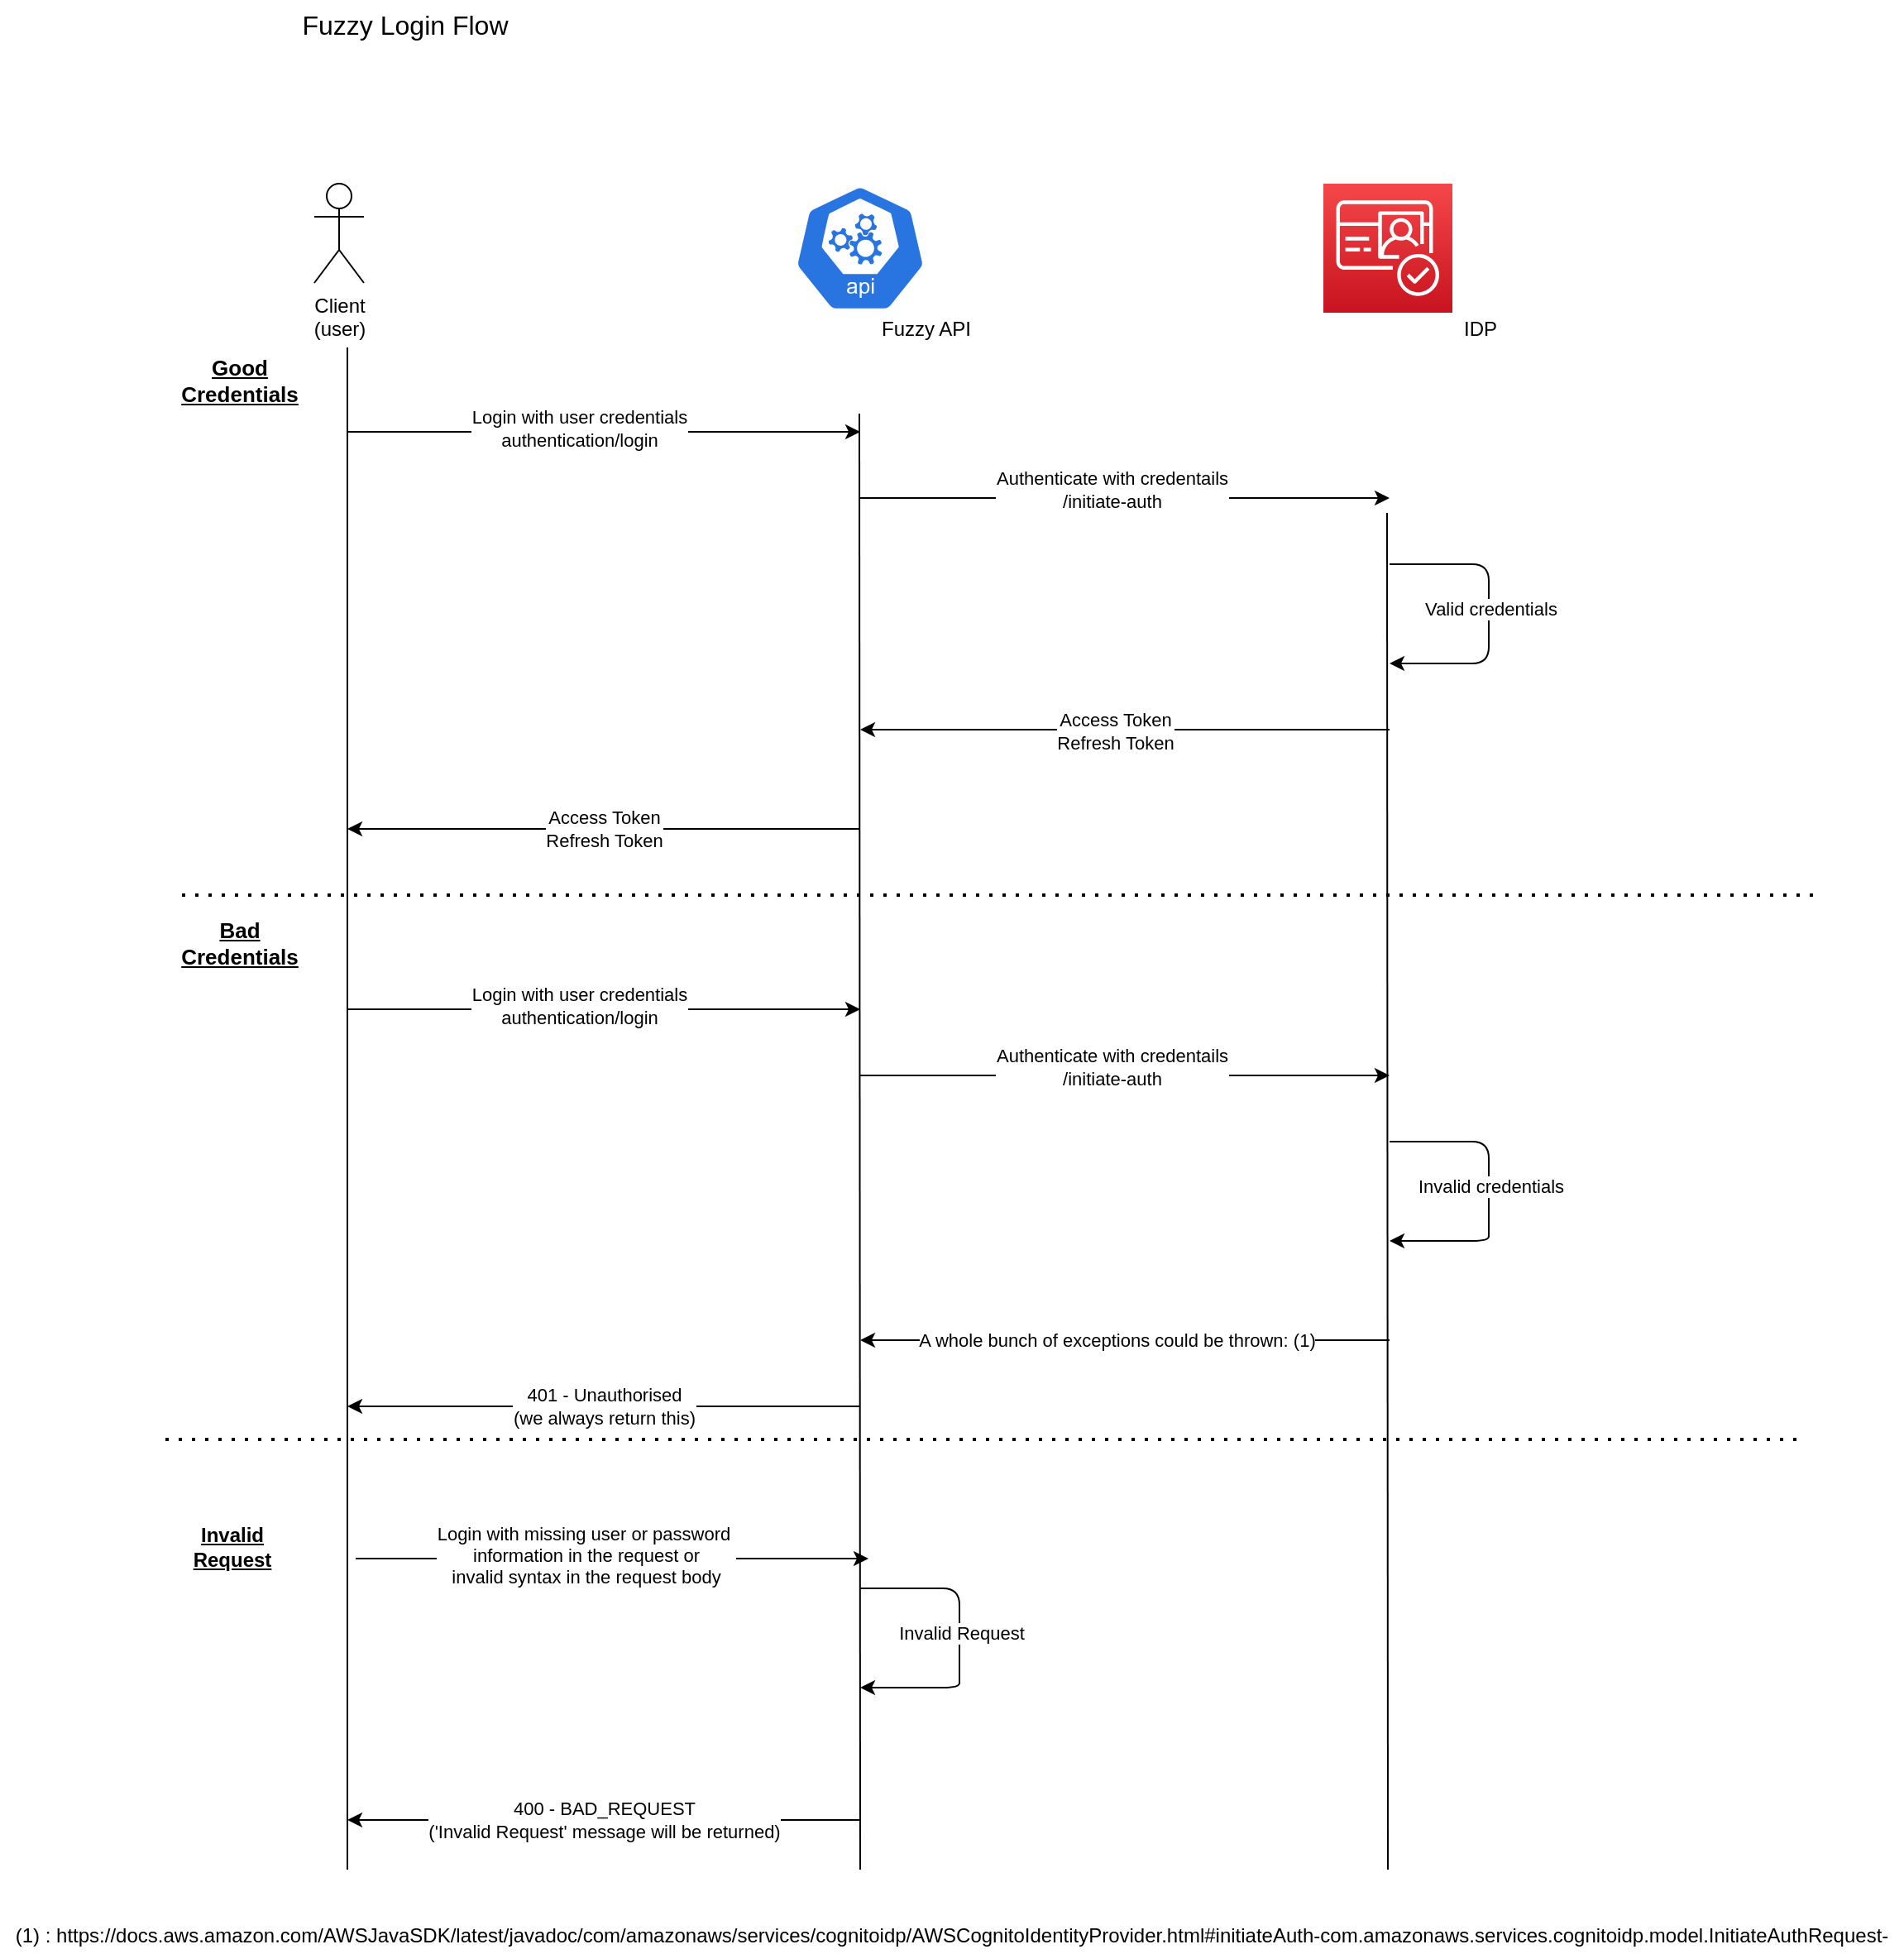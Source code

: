 <mxfile version="14.8.2" type="device"><diagram id="2tnP0NdghOe0ClLwEBxB" name="Page-1"><mxGraphModel dx="1949" dy="527" grid="1" gridSize="10" guides="1" tooltips="1" connect="1" arrows="1" fold="1" page="1" pageScale="1" pageWidth="850" pageHeight="1100" math="0" shadow="0"><root><mxCell id="0"/><mxCell id="1" parent="0"/><mxCell id="01qlZjNpSnHkbYbegThK-1" value="" style="points=[[0,0,0],[0.25,0,0],[0.5,0,0],[0.75,0,0],[1,0,0],[0,1,0],[0.25,1,0],[0.5,1,0],[0.75,1,0],[1,1,0],[0,0.25,0],[0,0.5,0],[0,0.75,0],[1,0.25,0],[1,0.5,0],[1,0.75,0]];outlineConnect=0;fontColor=#232F3E;gradientColor=#F54749;gradientDirection=north;fillColor=#C7131F;strokeColor=#ffffff;dashed=0;verticalLabelPosition=bottom;verticalAlign=top;align=center;html=1;fontSize=12;fontStyle=0;aspect=fixed;shape=mxgraph.aws4.resourceIcon;resIcon=mxgraph.aws4.cognito;" parent="1" vertex="1"><mxGeometry x="700" y="141" width="78" height="78" as="geometry"/></mxCell><mxCell id="01qlZjNpSnHkbYbegThK-2" value="" style="html=1;dashed=0;whitespace=wrap;fillColor=#2875E2;strokeColor=#ffffff;points=[[0.005,0.63,0],[0.1,0.2,0],[0.9,0.2,0],[0.5,0,0],[0.995,0.63,0],[0.72,0.99,0],[0.5,1,0],[0.28,0.99,0]];shape=mxgraph.kubernetes.icon;prIcon=api" parent="1" vertex="1"><mxGeometry x="380" y="130" width="80" height="100" as="geometry"/></mxCell><mxCell id="01qlZjNpSnHkbYbegThK-3" value="" style="endArrow=classic;html=1;" parent="1" edge="1"><mxGeometry width="50" height="50" relative="1" as="geometry"><mxPoint x="110" y="291" as="sourcePoint"/><mxPoint x="420" y="291" as="targetPoint"/></mxGeometry></mxCell><mxCell id="01qlZjNpSnHkbYbegThK-4" value="Login with user credentials&lt;br&gt;authentication/login" style="edgeLabel;html=1;align=center;verticalAlign=middle;resizable=0;points=[];" parent="01qlZjNpSnHkbYbegThK-3" vertex="1" connectable="0"><mxGeometry x="-0.006" y="2" relative="1" as="geometry"><mxPoint x="-14" as="offset"/></mxGeometry></mxCell><mxCell id="01qlZjNpSnHkbYbegThK-5" value="" style="endArrow=classic;html=1;" parent="1" edge="1"><mxGeometry width="50" height="50" relative="1" as="geometry"><mxPoint x="420" y="331" as="sourcePoint"/><mxPoint x="740" y="331" as="targetPoint"/></mxGeometry></mxCell><mxCell id="01qlZjNpSnHkbYbegThK-6" value="Authenticate with credentails&lt;br&gt;/initiate-auth" style="edgeLabel;html=1;align=center;verticalAlign=middle;resizable=0;points=[];" parent="01qlZjNpSnHkbYbegThK-5" vertex="1" connectable="0"><mxGeometry x="-0.05" y="5" relative="1" as="geometry"><mxPoint as="offset"/></mxGeometry></mxCell><mxCell id="01qlZjNpSnHkbYbegThK-7" value="" style="endArrow=classic;html=1;" parent="1" edge="1"><mxGeometry width="50" height="50" relative="1" as="geometry"><mxPoint x="740" y="371" as="sourcePoint"/><mxPoint x="740" y="431" as="targetPoint"/><Array as="points"><mxPoint x="800" y="371"/><mxPoint x="800" y="431"/></Array></mxGeometry></mxCell><mxCell id="01qlZjNpSnHkbYbegThK-8" value="Valid credentials" style="edgeLabel;html=1;align=center;verticalAlign=middle;resizable=0;points=[];" parent="01qlZjNpSnHkbYbegThK-7" vertex="1" connectable="0"><mxGeometry x="-0.033" y="1" relative="1" as="geometry"><mxPoint as="offset"/></mxGeometry></mxCell><mxCell id="01qlZjNpSnHkbYbegThK-9" value="" style="endArrow=classic;html=1;" parent="1" edge="1"><mxGeometry width="50" height="50" relative="1" as="geometry"><mxPoint x="740" y="840" as="sourcePoint"/><mxPoint x="420" y="840" as="targetPoint"/></mxGeometry></mxCell><mxCell id="01qlZjNpSnHkbYbegThK-10" value="A whole bunch of exceptions could be thrown: (1)" style="edgeLabel;html=1;align=center;verticalAlign=middle;resizable=0;points=[];" parent="01qlZjNpSnHkbYbegThK-9" vertex="1" connectable="0"><mxGeometry x="0.031" relative="1" as="geometry"><mxPoint as="offset"/></mxGeometry></mxCell><mxCell id="01qlZjNpSnHkbYbegThK-11" value="&lt;div&gt;401 - Unauthorised&lt;/div&gt;&lt;div&gt;(we always return this)&lt;/div&gt;" style="endArrow=classic;html=1;" parent="1" edge="1"><mxGeometry width="50" height="50" relative="1" as="geometry"><mxPoint x="420" y="880" as="sourcePoint"/><mxPoint x="110" y="880" as="targetPoint"/><Array as="points"/></mxGeometry></mxCell><mxCell id="01qlZjNpSnHkbYbegThK-12" value="" style="endArrow=classic;html=1;" parent="1" edge="1"><mxGeometry width="50" height="50" relative="1" as="geometry"><mxPoint x="740" y="471" as="sourcePoint"/><mxPoint x="420" y="471" as="targetPoint"/></mxGeometry></mxCell><mxCell id="01qlZjNpSnHkbYbegThK-13" value="Access Token&lt;br&gt;Refresh Token" style="edgeLabel;html=1;align=center;verticalAlign=middle;resizable=0;points=[];" parent="01qlZjNpSnHkbYbegThK-12" vertex="1" connectable="0"><mxGeometry x="0.037" y="1" relative="1" as="geometry"><mxPoint as="offset"/></mxGeometry></mxCell><mxCell id="01qlZjNpSnHkbYbegThK-14" value="Access Token&lt;br&gt;Refresh Token" style="endArrow=classic;html=1;" parent="1" edge="1"><mxGeometry width="50" height="50" relative="1" as="geometry"><mxPoint x="420" y="531" as="sourcePoint"/><mxPoint x="110" y="531" as="targetPoint"/><Array as="points"/></mxGeometry></mxCell><mxCell id="01qlZjNpSnHkbYbegThK-15" value="" style="endArrow=none;dashed=1;html=1;dashPattern=1 3;strokeWidth=2;" parent="1" edge="1"><mxGeometry width="50" height="50" relative="1" as="geometry"><mxPoint x="10" y="571" as="sourcePoint"/><mxPoint x="1000" y="571" as="targetPoint"/></mxGeometry></mxCell><mxCell id="01qlZjNpSnHkbYbegThK-18" value="(1) :&amp;nbsp;https://docs.aws.amazon.com/AWSJavaSDK/latest/javadoc/com/amazonaws/services/cognitoidp/AWSCognitoIdentityProvider.html#initiateAuth-com.amazonaws.services.cognitoidp.model.InitiateAuthRequest-" style="text;html=1;align=center;verticalAlign=middle;resizable=0;points=[];autosize=1;strokeColor=none;" parent="1" vertex="1"><mxGeometry x="-100" y="1190" width="1150" height="20" as="geometry"/></mxCell><mxCell id="01qlZjNpSnHkbYbegThK-19" value="Client&lt;br&gt;(user)" style="shape=umlActor;verticalLabelPosition=bottom;verticalAlign=top;html=1;outlineConnect=0;" parent="1" vertex="1"><mxGeometry x="90" y="141" width="30" height="60" as="geometry"/></mxCell><mxCell id="01qlZjNpSnHkbYbegThK-20" value="Fuzzy API" style="text;html=1;strokeColor=none;fillColor=none;align=center;verticalAlign=middle;whiteSpace=wrap;rounded=0;" parent="1" vertex="1"><mxGeometry x="425" y="219" width="70" height="20" as="geometry"/></mxCell><mxCell id="01qlZjNpSnHkbYbegThK-21" value="IDP" style="text;html=1;strokeColor=none;fillColor=none;align=center;verticalAlign=middle;whiteSpace=wrap;rounded=0;" parent="1" vertex="1"><mxGeometry x="760" y="219" width="70" height="20" as="geometry"/></mxCell><mxCell id="01qlZjNpSnHkbYbegThK-22" value="" style="endArrow=none;html=1;" parent="1" edge="1"><mxGeometry width="50" height="50" relative="1" as="geometry"><mxPoint x="110" y="1160" as="sourcePoint"/><mxPoint x="110" y="240" as="targetPoint"/></mxGeometry></mxCell><mxCell id="01qlZjNpSnHkbYbegThK-23" value="" style="endArrow=none;html=1;" parent="1" edge="1"><mxGeometry width="50" height="50" relative="1" as="geometry"><mxPoint x="420" y="1160" as="sourcePoint"/><mxPoint x="419.5" y="280" as="targetPoint"/></mxGeometry></mxCell><mxCell id="01qlZjNpSnHkbYbegThK-24" value="" style="endArrow=none;html=1;" parent="1" edge="1"><mxGeometry width="50" height="50" relative="1" as="geometry"><mxPoint x="739" y="1160" as="sourcePoint"/><mxPoint x="738.5" y="340" as="targetPoint"/></mxGeometry></mxCell><mxCell id="01qlZjNpSnHkbYbegThK-25" value="&lt;b style=&quot;font-size: 13px&quot;&gt;&lt;u&gt;Good Credentials&lt;/u&gt;&lt;/b&gt;" style="text;html=1;strokeColor=none;fillColor=none;align=center;verticalAlign=middle;whiteSpace=wrap;rounded=0;" parent="1" vertex="1"><mxGeometry x="10" y="250" width="70" height="20" as="geometry"/></mxCell><mxCell id="01qlZjNpSnHkbYbegThK-26" value="&lt;font style=&quot;font-size: 13px&quot;&gt;&lt;b&gt;&lt;u&gt;Bad&lt;br&gt;Credentials&lt;br&gt;&lt;/u&gt;&lt;/b&gt;&lt;/font&gt;" style="text;html=1;strokeColor=none;fillColor=none;align=center;verticalAlign=middle;whiteSpace=wrap;rounded=0;" parent="1" vertex="1"><mxGeometry x="10" y="590" width="70" height="20" as="geometry"/></mxCell><mxCell id="01qlZjNpSnHkbYbegThK-28" value="&lt;font style=&quot;font-size: 16px&quot;&gt;Fuzzy Login Flow&lt;/font&gt;" style="text;html=1;strokeColor=none;fillColor=none;align=center;verticalAlign=middle;whiteSpace=wrap;rounded=0;" parent="1" vertex="1"><mxGeometry x="70" y="30" width="150" height="30" as="geometry"/></mxCell><mxCell id="01qlZjNpSnHkbYbegThK-29" value="" style="endArrow=classic;html=1;" parent="1" edge="1"><mxGeometry width="50" height="50" relative="1" as="geometry"><mxPoint x="110" y="640" as="sourcePoint"/><mxPoint x="420" y="640" as="targetPoint"/></mxGeometry></mxCell><mxCell id="01qlZjNpSnHkbYbegThK-30" value="Login with user credentials&lt;br&gt;authentication/login" style="edgeLabel;html=1;align=center;verticalAlign=middle;resizable=0;points=[];" parent="01qlZjNpSnHkbYbegThK-29" vertex="1" connectable="0"><mxGeometry x="-0.006" y="2" relative="1" as="geometry"><mxPoint x="-14" as="offset"/></mxGeometry></mxCell><mxCell id="01qlZjNpSnHkbYbegThK-31" value="" style="endArrow=classic;html=1;" parent="1" edge="1"><mxGeometry width="50" height="50" relative="1" as="geometry"><mxPoint x="420" y="680" as="sourcePoint"/><mxPoint x="740" y="680" as="targetPoint"/></mxGeometry></mxCell><mxCell id="01qlZjNpSnHkbYbegThK-32" value="Authenticate with credentails&lt;br&gt;/initiate-auth" style="edgeLabel;html=1;align=center;verticalAlign=middle;resizable=0;points=[];" parent="01qlZjNpSnHkbYbegThK-31" vertex="1" connectable="0"><mxGeometry x="-0.05" y="5" relative="1" as="geometry"><mxPoint as="offset"/></mxGeometry></mxCell><mxCell id="01qlZjNpSnHkbYbegThK-35" value="" style="endArrow=classic;html=1;" parent="1" edge="1"><mxGeometry width="50" height="50" relative="1" as="geometry"><mxPoint x="740" y="720" as="sourcePoint"/><mxPoint x="740" y="780" as="targetPoint"/><Array as="points"><mxPoint x="800" y="720"/><mxPoint x="800" y="749"/><mxPoint x="800" y="769"/><mxPoint x="800" y="780"/></Array></mxGeometry></mxCell><mxCell id="01qlZjNpSnHkbYbegThK-36" value="Invalid credentials" style="edgeLabel;html=1;align=center;verticalAlign=middle;resizable=0;points=[];" parent="01qlZjNpSnHkbYbegThK-35" vertex="1" connectable="0"><mxGeometry x="-0.033" y="1" relative="1" as="geometry"><mxPoint as="offset"/></mxGeometry></mxCell><mxCell id="q98ghS6yFpZCocfbPi_k-2" value="" style="endArrow=none;dashed=1;html=1;dashPattern=1 3;strokeWidth=2;" edge="1" parent="1"><mxGeometry width="50" height="50" relative="1" as="geometry"><mxPoint y="900" as="sourcePoint"/><mxPoint x="990" y="900" as="targetPoint"/></mxGeometry></mxCell><mxCell id="q98ghS6yFpZCocfbPi_k-3" value="&lt;b&gt;&lt;u&gt;Invalid &lt;br&gt;Request&lt;/u&gt;&lt;/b&gt;" style="text;html=1;align=center;verticalAlign=middle;resizable=0;points=[];autosize=1;strokeColor=none;" vertex="1" parent="1"><mxGeometry x="10" y="950" width="60" height="30" as="geometry"/></mxCell><mxCell id="q98ghS6yFpZCocfbPi_k-12" value="" style="endArrow=classic;html=1;" edge="1" parent="1"><mxGeometry width="50" height="50" relative="1" as="geometry"><mxPoint x="115" y="972" as="sourcePoint"/><mxPoint x="425" y="972" as="targetPoint"/></mxGeometry></mxCell><mxCell id="q98ghS6yFpZCocfbPi_k-13" value="Login with missing user or password&amp;nbsp;&lt;br&gt;information in the request or &lt;br&gt;invalid syntax in the request body" style="edgeLabel;html=1;align=center;verticalAlign=middle;resizable=0;points=[];" vertex="1" connectable="0" parent="q98ghS6yFpZCocfbPi_k-12"><mxGeometry x="-0.006" y="2" relative="1" as="geometry"><mxPoint x="-15" as="offset"/></mxGeometry></mxCell><mxCell id="q98ghS6yFpZCocfbPi_k-21" value="400 - BAD_REQUEST&lt;br&gt;('Invalid Request' message will be returned)" style="endArrow=classic;html=1;" edge="1" parent="1"><mxGeometry width="50" height="50" relative="1" as="geometry"><mxPoint x="420" y="1130" as="sourcePoint"/><mxPoint x="110" y="1130" as="targetPoint"/><Array as="points"/></mxGeometry></mxCell><mxCell id="q98ghS6yFpZCocfbPi_k-24" value="" style="endArrow=classic;html=1;" edge="1" parent="1"><mxGeometry width="50" height="50" relative="1" as="geometry"><mxPoint x="420" y="990" as="sourcePoint"/><mxPoint x="420" y="1050" as="targetPoint"/><Array as="points"><mxPoint x="480" y="990"/><mxPoint x="480" y="1019"/><mxPoint x="480" y="1039"/><mxPoint x="480" y="1050"/></Array></mxGeometry></mxCell><mxCell id="q98ghS6yFpZCocfbPi_k-25" value="Invalid Request" style="edgeLabel;html=1;align=center;verticalAlign=middle;resizable=0;points=[];" vertex="1" connectable="0" parent="q98ghS6yFpZCocfbPi_k-24"><mxGeometry x="-0.033" y="1" relative="1" as="geometry"><mxPoint as="offset"/></mxGeometry></mxCell></root></mxGraphModel></diagram></mxfile>